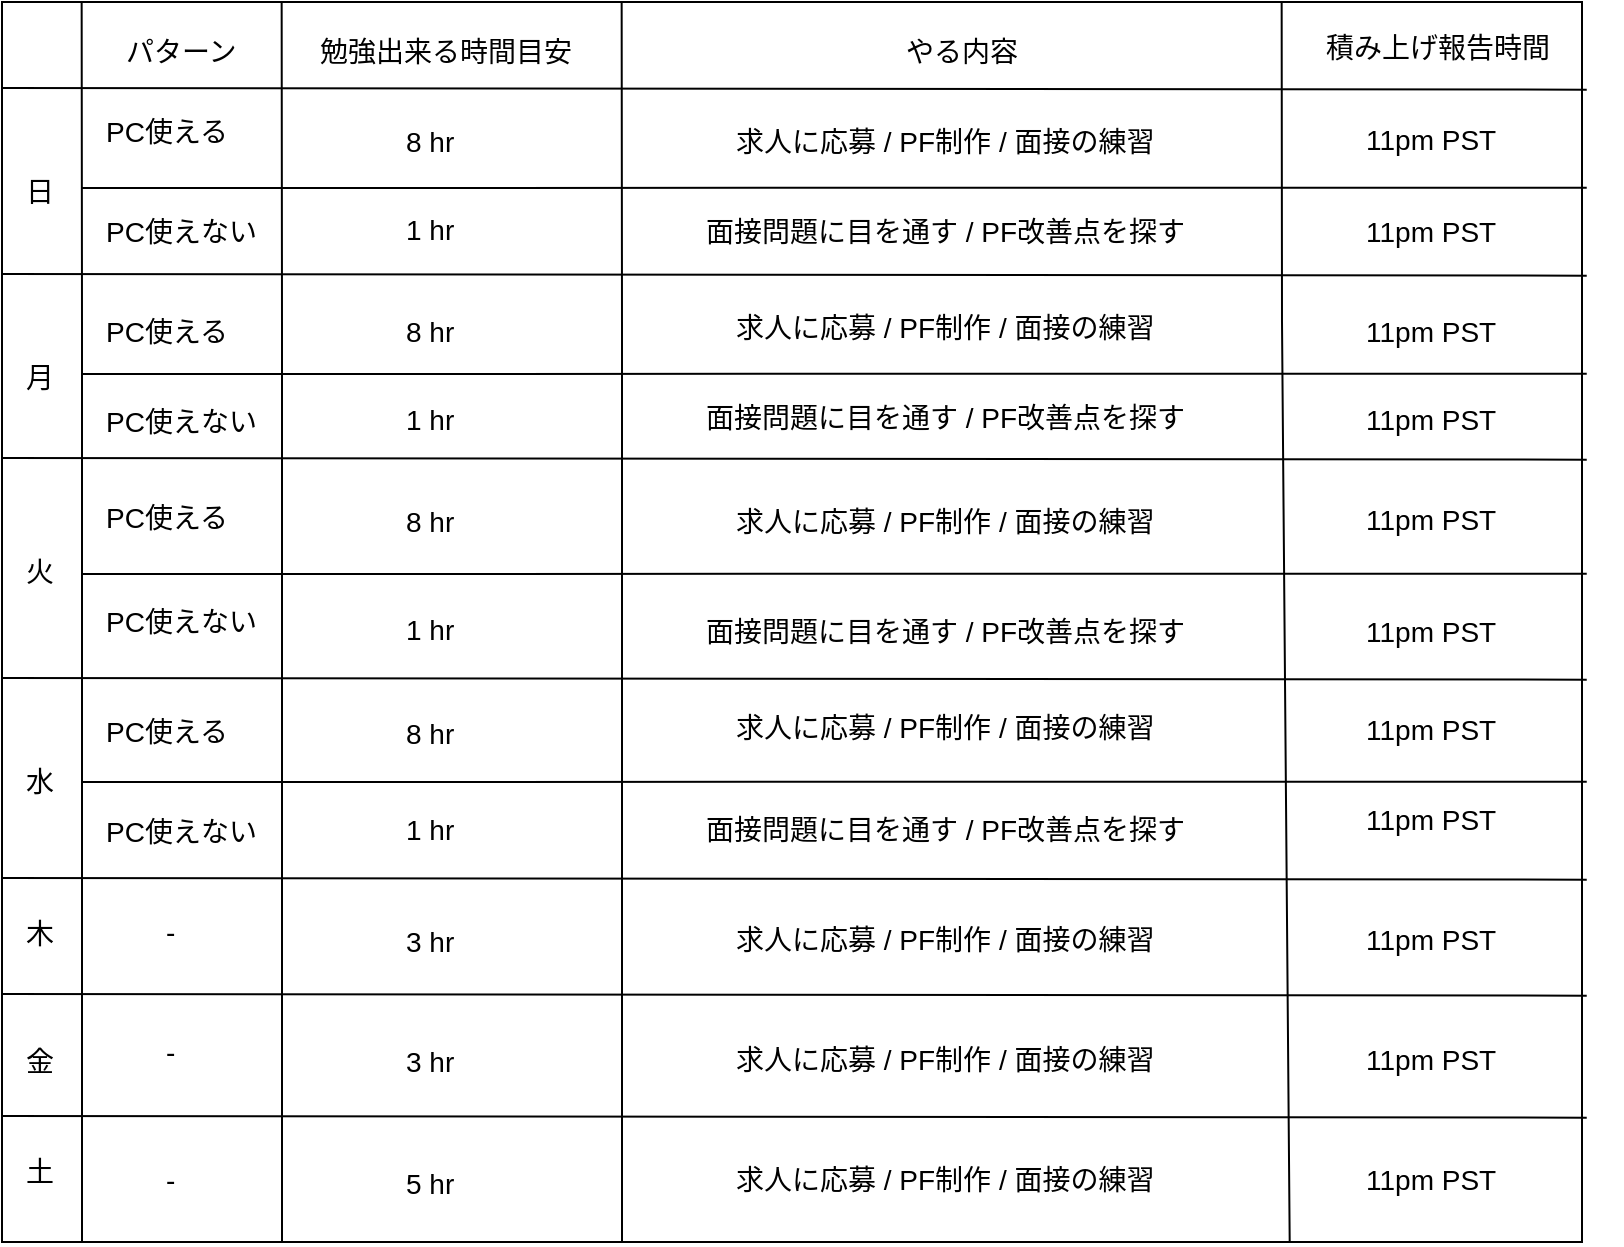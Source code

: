 <mxfile version="16.4.5" type="github" pages="2">
  <diagram id="sPEsnOo3S4FkvqUI1rY6" name="Page-1">
    <mxGraphModel dx="868" dy="450" grid="1" gridSize="10" guides="1" tooltips="1" connect="1" arrows="1" fold="1" page="1" pageScale="1" pageWidth="850" pageHeight="1100" math="0" shadow="0">
      <root>
        <mxCell id="0" />
        <mxCell id="1" parent="0" />
        <mxCell id="ghJ-c5clW2DO1FqXFr9V-23" value="" style="rounded=0;whiteSpace=wrap;html=1;fontSize=14;" vertex="1" parent="1">
          <mxGeometry x="30" y="30" width="790" height="620" as="geometry" />
        </mxCell>
        <mxCell id="ghJ-c5clW2DO1FqXFr9V-1" value="月" style="text;html=1;strokeColor=none;fillColor=none;align=left;verticalAlign=middle;whiteSpace=wrap;rounded=0;fontSize=14;" vertex="1" parent="1">
          <mxGeometry x="40" y="203" width="90" height="30" as="geometry" />
        </mxCell>
        <mxCell id="ghJ-c5clW2DO1FqXFr9V-2" value="PC使える" style="text;html=1;strokeColor=none;fillColor=none;align=left;verticalAlign=middle;whiteSpace=wrap;rounded=0;fontSize=14;" vertex="1" parent="1">
          <mxGeometry x="80" y="180" width="190" height="30" as="geometry" />
        </mxCell>
        <mxCell id="ghJ-c5clW2DO1FqXFr9V-3" value="PC使えない" style="text;html=1;strokeColor=none;fillColor=none;align=left;verticalAlign=middle;whiteSpace=wrap;rounded=0;fontSize=14;" vertex="1" parent="1">
          <mxGeometry x="80" y="225" width="190" height="30" as="geometry" />
        </mxCell>
        <mxCell id="ghJ-c5clW2DO1FqXFr9V-4" value="日" style="text;html=1;strokeColor=none;fillColor=none;align=left;verticalAlign=middle;whiteSpace=wrap;rounded=0;fontSize=14;" vertex="1" parent="1">
          <mxGeometry x="40" y="110" width="90" height="30" as="geometry" />
        </mxCell>
        <mxCell id="ghJ-c5clW2DO1FqXFr9V-5" value="PC使える" style="text;html=1;strokeColor=none;fillColor=none;align=left;verticalAlign=middle;whiteSpace=wrap;rounded=0;fontSize=14;" vertex="1" parent="1">
          <mxGeometry x="80" y="80" width="190" height="30" as="geometry" />
        </mxCell>
        <mxCell id="ghJ-c5clW2DO1FqXFr9V-6" value="PC使えない" style="text;html=1;strokeColor=none;fillColor=none;align=left;verticalAlign=middle;whiteSpace=wrap;rounded=0;fontSize=14;" vertex="1" parent="1">
          <mxGeometry x="80" y="130" width="190" height="30" as="geometry" />
        </mxCell>
        <mxCell id="ghJ-c5clW2DO1FqXFr9V-7" value="水" style="text;html=1;strokeColor=none;fillColor=none;align=left;verticalAlign=middle;whiteSpace=wrap;rounded=0;fontSize=14;" vertex="1" parent="1">
          <mxGeometry x="40" y="405" width="90" height="30" as="geometry" />
        </mxCell>
        <mxCell id="ghJ-c5clW2DO1FqXFr9V-10" value="火" style="text;html=1;strokeColor=none;fillColor=none;align=left;verticalAlign=middle;whiteSpace=wrap;rounded=0;fontSize=14;" vertex="1" parent="1">
          <mxGeometry x="40" y="300" width="90" height="30" as="geometry" />
        </mxCell>
        <mxCell id="ghJ-c5clW2DO1FqXFr9V-13" value="木" style="text;html=1;strokeColor=none;fillColor=none;align=left;verticalAlign=middle;whiteSpace=wrap;rounded=0;fontSize=14;" vertex="1" parent="1">
          <mxGeometry x="40" y="481" width="90" height="30" as="geometry" />
        </mxCell>
        <mxCell id="ghJ-c5clW2DO1FqXFr9V-16" value="金" style="text;html=1;strokeColor=none;fillColor=none;align=left;verticalAlign=middle;whiteSpace=wrap;rounded=0;fontSize=14;" vertex="1" parent="1">
          <mxGeometry x="40" y="545" width="90" height="30" as="geometry" />
        </mxCell>
        <mxCell id="ghJ-c5clW2DO1FqXFr9V-17" value="-" style="text;html=1;strokeColor=none;fillColor=none;align=left;verticalAlign=middle;whiteSpace=wrap;rounded=0;fontSize=14;" vertex="1" parent="1">
          <mxGeometry x="110" y="540" width="40" height="30" as="geometry" />
        </mxCell>
        <mxCell id="ghJ-c5clW2DO1FqXFr9V-19" value="土" style="text;html=1;strokeColor=none;fillColor=none;align=left;verticalAlign=middle;whiteSpace=wrap;rounded=0;fontSize=14;" vertex="1" parent="1">
          <mxGeometry x="40" y="600" width="60" height="30" as="geometry" />
        </mxCell>
        <mxCell id="ghJ-c5clW2DO1FqXFr9V-22" value="勉強出来る時間目安" style="text;html=1;strokeColor=none;fillColor=none;align=left;verticalAlign=middle;whiteSpace=wrap;rounded=0;fontSize=14;" vertex="1" parent="1">
          <mxGeometry x="187" y="40" width="170" height="30" as="geometry" />
        </mxCell>
        <mxCell id="ghJ-c5clW2DO1FqXFr9V-24" value="積み上げ報告時間" style="text;html=1;strokeColor=none;fillColor=none;align=left;verticalAlign=middle;whiteSpace=wrap;rounded=0;fontSize=14;" vertex="1" parent="1">
          <mxGeometry x="690" y="38" width="130" height="30" as="geometry" />
        </mxCell>
        <mxCell id="ghJ-c5clW2DO1FqXFr9V-27" value="" style="endArrow=none;html=1;rounded=0;fontSize=14;entryX=0.077;entryY=0;entryDx=0;entryDy=0;entryPerimeter=0;" edge="1" parent="1">
          <mxGeometry width="50" height="50" relative="1" as="geometry">
            <mxPoint x="70" y="650" as="sourcePoint" />
            <mxPoint x="69.83" y="30" as="targetPoint" />
            <Array as="points">
              <mxPoint x="70" y="190" />
            </Array>
          </mxGeometry>
        </mxCell>
        <mxCell id="ghJ-c5clW2DO1FqXFr9V-28" value="" style="endArrow=none;html=1;rounded=0;fontSize=14;entryX=1.003;entryY=0.913;entryDx=0;entryDy=0;entryPerimeter=0;" edge="1" parent="1">
          <mxGeometry width="50" height="50" relative="1" as="geometry">
            <mxPoint x="30" y="587" as="sourcePoint" />
            <mxPoint x="822.37" y="587.84" as="targetPoint" />
          </mxGeometry>
        </mxCell>
        <mxCell id="ghJ-c5clW2DO1FqXFr9V-29" value="" style="endArrow=none;html=1;rounded=0;fontSize=14;entryX=1.003;entryY=0.913;entryDx=0;entryDy=0;entryPerimeter=0;" edge="1" parent="1">
          <mxGeometry width="50" height="50" relative="1" as="geometry">
            <mxPoint x="30" y="526" as="sourcePoint" />
            <mxPoint x="822.37" y="526.84" as="targetPoint" />
          </mxGeometry>
        </mxCell>
        <mxCell id="ghJ-c5clW2DO1FqXFr9V-30" value="" style="endArrow=none;html=1;rounded=0;fontSize=14;entryX=1.003;entryY=0.913;entryDx=0;entryDy=0;entryPerimeter=0;" edge="1" parent="1">
          <mxGeometry width="50" height="50" relative="1" as="geometry">
            <mxPoint x="30" y="468" as="sourcePoint" />
            <mxPoint x="822.37" y="468.84" as="targetPoint" />
          </mxGeometry>
        </mxCell>
        <mxCell id="ghJ-c5clW2DO1FqXFr9V-32" value="" style="endArrow=none;html=1;rounded=0;fontSize=14;entryX=0.077;entryY=0;entryDx=0;entryDy=0;entryPerimeter=0;" edge="1" parent="1">
          <mxGeometry width="50" height="50" relative="1" as="geometry">
            <mxPoint x="170" y="650" as="sourcePoint" />
            <mxPoint x="169.83" y="30" as="targetPoint" />
            <Array as="points">
              <mxPoint x="170" y="190" />
            </Array>
          </mxGeometry>
        </mxCell>
        <mxCell id="ghJ-c5clW2DO1FqXFr9V-33" value="" style="endArrow=none;html=1;rounded=0;fontSize=14;entryX=1.003;entryY=0.913;entryDx=0;entryDy=0;entryPerimeter=0;" edge="1" parent="1">
          <mxGeometry width="50" height="50" relative="1" as="geometry">
            <mxPoint x="30" y="368" as="sourcePoint" />
            <mxPoint x="822.37" y="368.84" as="targetPoint" />
          </mxGeometry>
        </mxCell>
        <mxCell id="ghJ-c5clW2DO1FqXFr9V-34" value="" style="endArrow=none;html=1;rounded=0;fontSize=14;entryX=1.003;entryY=0.913;entryDx=0;entryDy=0;entryPerimeter=0;" edge="1" parent="1">
          <mxGeometry width="50" height="50" relative="1" as="geometry">
            <mxPoint x="70" y="420" as="sourcePoint" />
            <mxPoint x="822.37" y="419.84" as="targetPoint" />
          </mxGeometry>
        </mxCell>
        <mxCell id="ghJ-c5clW2DO1FqXFr9V-35" value="" style="endArrow=none;html=1;rounded=0;fontSize=14;entryX=1.003;entryY=0.913;entryDx=0;entryDy=0;entryPerimeter=0;" edge="1" parent="1">
          <mxGeometry width="50" height="50" relative="1" as="geometry">
            <mxPoint x="30" y="258" as="sourcePoint" />
            <mxPoint x="822.37" y="258.84" as="targetPoint" />
          </mxGeometry>
        </mxCell>
        <mxCell id="ghJ-c5clW2DO1FqXFr9V-36" value="" style="endArrow=none;html=1;rounded=0;fontSize=14;entryX=1.003;entryY=0.913;entryDx=0;entryDy=0;entryPerimeter=0;" edge="1" parent="1">
          <mxGeometry width="50" height="50" relative="1" as="geometry">
            <mxPoint x="70" y="316" as="sourcePoint" />
            <mxPoint x="822.37" y="315.84" as="targetPoint" />
          </mxGeometry>
        </mxCell>
        <mxCell id="ghJ-c5clW2DO1FqXFr9V-37" value="" style="endArrow=none;html=1;rounded=0;fontSize=14;entryX=1.003;entryY=0.913;entryDx=0;entryDy=0;entryPerimeter=0;" edge="1" parent="1">
          <mxGeometry width="50" height="50" relative="1" as="geometry">
            <mxPoint x="30" y="166" as="sourcePoint" />
            <mxPoint x="822.37" y="166.84" as="targetPoint" />
          </mxGeometry>
        </mxCell>
        <mxCell id="ghJ-c5clW2DO1FqXFr9V-38" value="" style="endArrow=none;html=1;rounded=0;fontSize=14;entryX=1.003;entryY=0.913;entryDx=0;entryDy=0;entryPerimeter=0;" edge="1" parent="1">
          <mxGeometry width="50" height="50" relative="1" as="geometry">
            <mxPoint x="70" y="216" as="sourcePoint" />
            <mxPoint x="822.37" y="215.84" as="targetPoint" />
          </mxGeometry>
        </mxCell>
        <mxCell id="ghJ-c5clW2DO1FqXFr9V-39" value="" style="endArrow=none;html=1;rounded=0;fontSize=14;entryX=1.003;entryY=0.913;entryDx=0;entryDy=0;entryPerimeter=0;" edge="1" parent="1">
          <mxGeometry width="50" height="50" relative="1" as="geometry">
            <mxPoint x="30" y="73" as="sourcePoint" />
            <mxPoint x="822.37" y="73.84" as="targetPoint" />
          </mxGeometry>
        </mxCell>
        <mxCell id="ghJ-c5clW2DO1FqXFr9V-40" value="" style="endArrow=none;html=1;rounded=0;fontSize=14;entryX=1.003;entryY=0.913;entryDx=0;entryDy=0;entryPerimeter=0;" edge="1" parent="1">
          <mxGeometry width="50" height="50" relative="1" as="geometry">
            <mxPoint x="70" y="123" as="sourcePoint" />
            <mxPoint x="822.37" y="122.84" as="targetPoint" />
          </mxGeometry>
        </mxCell>
        <mxCell id="ghJ-c5clW2DO1FqXFr9V-41" value="パターン" style="text;html=1;strokeColor=none;fillColor=none;align=left;verticalAlign=middle;whiteSpace=wrap;rounded=0;fontSize=14;" vertex="1" parent="1">
          <mxGeometry x="90" y="40" width="170" height="30" as="geometry" />
        </mxCell>
        <mxCell id="ghJ-c5clW2DO1FqXFr9V-42" value="やる内容" style="text;html=1;strokeColor=none;fillColor=none;align=left;verticalAlign=middle;whiteSpace=wrap;rounded=0;fontSize=14;" vertex="1" parent="1">
          <mxGeometry x="480" y="40" width="70" height="30" as="geometry" />
        </mxCell>
        <mxCell id="ghJ-c5clW2DO1FqXFr9V-43" value="PC使える" style="text;html=1;strokeColor=none;fillColor=none;align=left;verticalAlign=middle;whiteSpace=wrap;rounded=0;fontSize=14;" vertex="1" parent="1">
          <mxGeometry x="80" y="273" width="190" height="30" as="geometry" />
        </mxCell>
        <mxCell id="ghJ-c5clW2DO1FqXFr9V-44" value="PC使えない" style="text;html=1;strokeColor=none;fillColor=none;align=left;verticalAlign=middle;whiteSpace=wrap;rounded=0;fontSize=14;" vertex="1" parent="1">
          <mxGeometry x="80" y="325" width="190" height="30" as="geometry" />
        </mxCell>
        <mxCell id="ghJ-c5clW2DO1FqXFr9V-45" value="PC使える" style="text;html=1;strokeColor=none;fillColor=none;align=left;verticalAlign=middle;whiteSpace=wrap;rounded=0;fontSize=14;" vertex="1" parent="1">
          <mxGeometry x="80" y="380" width="190" height="30" as="geometry" />
        </mxCell>
        <mxCell id="ghJ-c5clW2DO1FqXFr9V-46" value="PC使えない" style="text;html=1;strokeColor=none;fillColor=none;align=left;verticalAlign=middle;whiteSpace=wrap;rounded=0;fontSize=14;" vertex="1" parent="1">
          <mxGeometry x="80" y="430" width="190" height="30" as="geometry" />
        </mxCell>
        <mxCell id="ghJ-c5clW2DO1FqXFr9V-49" value="8 hr" style="text;html=1;strokeColor=none;fillColor=none;align=left;verticalAlign=middle;whiteSpace=wrap;rounded=0;fontSize=14;" vertex="1" parent="1">
          <mxGeometry x="230" y="85" width="40" height="30" as="geometry" />
        </mxCell>
        <mxCell id="ghJ-c5clW2DO1FqXFr9V-50" value="" style="endArrow=none;html=1;rounded=0;fontSize=14;entryX=0.077;entryY=0;entryDx=0;entryDy=0;entryPerimeter=0;" edge="1" parent="1">
          <mxGeometry width="50" height="50" relative="1" as="geometry">
            <mxPoint x="340" y="650" as="sourcePoint" />
            <mxPoint x="339.83" y="30" as="targetPoint" />
            <Array as="points">
              <mxPoint x="340" y="190" />
            </Array>
          </mxGeometry>
        </mxCell>
        <mxCell id="ghJ-c5clW2DO1FqXFr9V-51" value="" style="endArrow=none;html=1;rounded=0;fontSize=14;entryX=0.077;entryY=0;entryDx=0;entryDy=0;entryPerimeter=0;exitX=0.815;exitY=1;exitDx=0;exitDy=0;exitPerimeter=0;" edge="1" parent="1" source="ghJ-c5clW2DO1FqXFr9V-23">
          <mxGeometry width="50" height="50" relative="1" as="geometry">
            <mxPoint x="672.2" y="712.04" as="sourcePoint" />
            <mxPoint x="669.83" y="30" as="targetPoint" />
            <Array as="points">
              <mxPoint x="670" y="190" />
            </Array>
          </mxGeometry>
        </mxCell>
        <mxCell id="ghJ-c5clW2DO1FqXFr9V-52" value="-" style="text;html=1;strokeColor=none;fillColor=none;align=left;verticalAlign=middle;whiteSpace=wrap;rounded=0;fontSize=14;" vertex="1" parent="1">
          <mxGeometry x="110" y="604" width="40" height="30" as="geometry" />
        </mxCell>
        <mxCell id="ghJ-c5clW2DO1FqXFr9V-53" value="1 hr" style="text;html=1;strokeColor=none;fillColor=none;align=left;verticalAlign=middle;whiteSpace=wrap;rounded=0;fontSize=14;" vertex="1" parent="1">
          <mxGeometry x="230" y="129" width="63" height="30" as="geometry" />
        </mxCell>
        <mxCell id="ghJ-c5clW2DO1FqXFr9V-54" value="面接問題に目を通す / PF改善点を探す" style="text;html=1;strokeColor=none;fillColor=none;align=left;verticalAlign=middle;whiteSpace=wrap;rounded=0;fontSize=14;" vertex="1" parent="1">
          <mxGeometry x="380" y="130" width="290" height="30" as="geometry" />
        </mxCell>
        <mxCell id="qG7fFhTscXYjUNtS8mZS-1" value="3 hr" style="text;html=1;strokeColor=none;fillColor=none;align=left;verticalAlign=middle;whiteSpace=wrap;rounded=0;fontSize=14;" vertex="1" parent="1">
          <mxGeometry x="230" y="545" width="40" height="30" as="geometry" />
        </mxCell>
        <mxCell id="qG7fFhTscXYjUNtS8mZS-2" value="5 hr" style="text;html=1;strokeColor=none;fillColor=none;align=left;verticalAlign=middle;whiteSpace=wrap;rounded=0;fontSize=14;" vertex="1" parent="1">
          <mxGeometry x="230" y="606" width="40" height="30" as="geometry" />
        </mxCell>
        <mxCell id="qG7fFhTscXYjUNtS8mZS-3" value="-" style="text;html=1;strokeColor=none;fillColor=none;align=left;verticalAlign=middle;whiteSpace=wrap;rounded=0;fontSize=14;" vertex="1" parent="1">
          <mxGeometry x="110" y="480" width="40" height="30" as="geometry" />
        </mxCell>
        <mxCell id="qG7fFhTscXYjUNtS8mZS-4" value="3 hr" style="text;html=1;strokeColor=none;fillColor=none;align=left;verticalAlign=middle;whiteSpace=wrap;rounded=0;fontSize=14;" vertex="1" parent="1">
          <mxGeometry x="230" y="485" width="40" height="30" as="geometry" />
        </mxCell>
        <mxCell id="qG7fFhTscXYjUNtS8mZS-7" value="8 hr" style="text;html=1;strokeColor=none;fillColor=none;align=left;verticalAlign=middle;whiteSpace=wrap;rounded=0;fontSize=14;" vertex="1" parent="1">
          <mxGeometry x="230" y="381" width="50" height="30" as="geometry" />
        </mxCell>
        <mxCell id="qG7fFhTscXYjUNtS8mZS-9" value="8 hr" style="text;html=1;strokeColor=none;fillColor=none;align=left;verticalAlign=middle;whiteSpace=wrap;rounded=0;fontSize=14;" vertex="1" parent="1">
          <mxGeometry x="230" y="275" width="40" height="30" as="geometry" />
        </mxCell>
        <mxCell id="qG7fFhTscXYjUNtS8mZS-10" value="8 hr" style="text;html=1;strokeColor=none;fillColor=none;align=left;verticalAlign=middle;whiteSpace=wrap;rounded=0;fontSize=14;" vertex="1" parent="1">
          <mxGeometry x="230" y="180" width="70" height="30" as="geometry" />
        </mxCell>
        <mxCell id="qG7fFhTscXYjUNtS8mZS-14" value="面接問題に目を通す / PF改善点を探す" style="text;html=1;strokeColor=none;fillColor=none;align=left;verticalAlign=middle;whiteSpace=wrap;rounded=0;fontSize=14;" vertex="1" parent="1">
          <mxGeometry x="380" y="223" width="290" height="30" as="geometry" />
        </mxCell>
        <mxCell id="qG7fFhTscXYjUNtS8mZS-15" value="面接問題に目を通す / PF改善点を探す" style="text;html=1;strokeColor=none;fillColor=none;align=left;verticalAlign=middle;whiteSpace=wrap;rounded=0;fontSize=14;" vertex="1" parent="1">
          <mxGeometry x="380" y="429" width="290" height="30" as="geometry" />
        </mxCell>
        <mxCell id="qG7fFhTscXYjUNtS8mZS-16" value="面接問題に目を通す / PF改善点を探す" style="text;html=1;strokeColor=none;fillColor=none;align=left;verticalAlign=middle;whiteSpace=wrap;rounded=0;fontSize=14;" vertex="1" parent="1">
          <mxGeometry x="380" y="330" width="290" height="30" as="geometry" />
        </mxCell>
        <mxCell id="qG7fFhTscXYjUNtS8mZS-17" value="1 hr" style="text;html=1;strokeColor=none;fillColor=none;align=left;verticalAlign=middle;whiteSpace=wrap;rounded=0;fontSize=14;" vertex="1" parent="1">
          <mxGeometry x="230" y="224" width="63" height="30" as="geometry" />
        </mxCell>
        <mxCell id="qG7fFhTscXYjUNtS8mZS-18" value="1 hr" style="text;html=1;strokeColor=none;fillColor=none;align=left;verticalAlign=middle;whiteSpace=wrap;rounded=0;fontSize=14;" vertex="1" parent="1">
          <mxGeometry x="230" y="329" width="63" height="30" as="geometry" />
        </mxCell>
        <mxCell id="qG7fFhTscXYjUNtS8mZS-19" value="1 hr" style="text;html=1;strokeColor=none;fillColor=none;align=left;verticalAlign=middle;whiteSpace=wrap;rounded=0;fontSize=14;" vertex="1" parent="1">
          <mxGeometry x="230" y="429" width="63" height="30" as="geometry" />
        </mxCell>
        <mxCell id="qG7fFhTscXYjUNtS8mZS-20" value="求人に応募 / PF制作 / 面接の練習" style="text;html=1;strokeColor=none;fillColor=none;align=left;verticalAlign=middle;whiteSpace=wrap;rounded=0;fontSize=14;" vertex="1" parent="1">
          <mxGeometry x="395" y="85" width="290" height="30" as="geometry" />
        </mxCell>
        <mxCell id="qG7fFhTscXYjUNtS8mZS-21" value="求人に応募 / PF制作 / 面接の練習" style="text;html=1;strokeColor=none;fillColor=none;align=left;verticalAlign=middle;whiteSpace=wrap;rounded=0;fontSize=14;" vertex="1" parent="1">
          <mxGeometry x="395" y="178" width="290" height="30" as="geometry" />
        </mxCell>
        <mxCell id="qG7fFhTscXYjUNtS8mZS-22" value="求人に応募 / PF制作 / 面接の練習" style="text;html=1;strokeColor=none;fillColor=none;align=left;verticalAlign=middle;whiteSpace=wrap;rounded=0;fontSize=14;" vertex="1" parent="1">
          <mxGeometry x="395" y="378" width="290" height="30" as="geometry" />
        </mxCell>
        <mxCell id="qG7fFhTscXYjUNtS8mZS-23" value="求人に応募 / PF制作 / 面接の練習" style="text;html=1;strokeColor=none;fillColor=none;align=left;verticalAlign=middle;whiteSpace=wrap;rounded=0;fontSize=14;" vertex="1" parent="1">
          <mxGeometry x="395" y="275" width="290" height="30" as="geometry" />
        </mxCell>
        <mxCell id="qG7fFhTscXYjUNtS8mZS-24" value="求人に応募 / PF制作 / 面接の練習" style="text;html=1;strokeColor=none;fillColor=none;align=left;verticalAlign=middle;whiteSpace=wrap;rounded=0;fontSize=14;" vertex="1" parent="1">
          <mxGeometry x="395" y="484" width="290" height="30" as="geometry" />
        </mxCell>
        <mxCell id="qG7fFhTscXYjUNtS8mZS-25" value="求人に応募 / PF制作 / 面接の練習" style="text;html=1;strokeColor=none;fillColor=none;align=left;verticalAlign=middle;whiteSpace=wrap;rounded=0;fontSize=14;" vertex="1" parent="1">
          <mxGeometry x="395" y="544" width="290" height="30" as="geometry" />
        </mxCell>
        <mxCell id="qG7fFhTscXYjUNtS8mZS-26" value="求人に応募 / PF制作 / 面接の練習" style="text;html=1;strokeColor=none;fillColor=none;align=left;verticalAlign=middle;whiteSpace=wrap;rounded=0;fontSize=14;" vertex="1" parent="1">
          <mxGeometry x="395" y="604" width="290" height="30" as="geometry" />
        </mxCell>
        <mxCell id="qG7fFhTscXYjUNtS8mZS-27" value="11pm PST" style="text;html=1;strokeColor=none;fillColor=none;align=left;verticalAlign=middle;whiteSpace=wrap;rounded=0;fontSize=14;" vertex="1" parent="1">
          <mxGeometry x="710" y="604" width="130" height="30" as="geometry" />
        </mxCell>
        <mxCell id="qG7fFhTscXYjUNtS8mZS-28" value="11pm PST" style="text;html=1;strokeColor=none;fillColor=none;align=left;verticalAlign=middle;whiteSpace=wrap;rounded=0;fontSize=14;" vertex="1" parent="1">
          <mxGeometry x="710" y="544" width="130" height="30" as="geometry" />
        </mxCell>
        <mxCell id="qG7fFhTscXYjUNtS8mZS-29" value="11pm PST" style="text;html=1;strokeColor=none;fillColor=none;align=left;verticalAlign=middle;whiteSpace=wrap;rounded=0;fontSize=14;" vertex="1" parent="1">
          <mxGeometry x="710" y="424" width="130" height="30" as="geometry" />
        </mxCell>
        <mxCell id="qG7fFhTscXYjUNtS8mZS-30" value="11pm PST" style="text;html=1;strokeColor=none;fillColor=none;align=left;verticalAlign=middle;whiteSpace=wrap;rounded=0;fontSize=14;" vertex="1" parent="1">
          <mxGeometry x="710" y="484" width="130" height="30" as="geometry" />
        </mxCell>
        <mxCell id="qG7fFhTscXYjUNtS8mZS-31" value="11pm PST" style="text;html=1;strokeColor=none;fillColor=none;align=left;verticalAlign=middle;whiteSpace=wrap;rounded=0;fontSize=14;" vertex="1" parent="1">
          <mxGeometry x="710" y="224" width="130" height="30" as="geometry" />
        </mxCell>
        <mxCell id="qG7fFhTscXYjUNtS8mZS-32" value="11pm PST" style="text;html=1;strokeColor=none;fillColor=none;align=left;verticalAlign=middle;whiteSpace=wrap;rounded=0;fontSize=14;" vertex="1" parent="1">
          <mxGeometry x="710" y="274" width="130" height="30" as="geometry" />
        </mxCell>
        <mxCell id="qG7fFhTscXYjUNtS8mZS-33" value="11pm PST" style="text;html=1;strokeColor=none;fillColor=none;align=left;verticalAlign=middle;whiteSpace=wrap;rounded=0;fontSize=14;" vertex="1" parent="1">
          <mxGeometry x="710" y="330" width="130" height="30" as="geometry" />
        </mxCell>
        <mxCell id="qG7fFhTscXYjUNtS8mZS-34" value="11pm PST" style="text;html=1;strokeColor=none;fillColor=none;align=left;verticalAlign=middle;whiteSpace=wrap;rounded=0;fontSize=14;" vertex="1" parent="1">
          <mxGeometry x="710" y="379" width="130" height="30" as="geometry" />
        </mxCell>
        <mxCell id="qG7fFhTscXYjUNtS8mZS-35" value="11pm PST" style="text;html=1;strokeColor=none;fillColor=none;align=left;verticalAlign=middle;whiteSpace=wrap;rounded=0;fontSize=14;" vertex="1" parent="1">
          <mxGeometry x="710" y="84" width="130" height="30" as="geometry" />
        </mxCell>
        <mxCell id="qG7fFhTscXYjUNtS8mZS-36" value="11pm PST" style="text;html=1;strokeColor=none;fillColor=none;align=left;verticalAlign=middle;whiteSpace=wrap;rounded=0;fontSize=14;" vertex="1" parent="1">
          <mxGeometry x="710" y="130" width="130" height="30" as="geometry" />
        </mxCell>
        <mxCell id="qG7fFhTscXYjUNtS8mZS-37" value="11pm PST" style="text;html=1;strokeColor=none;fillColor=none;align=left;verticalAlign=middle;whiteSpace=wrap;rounded=0;fontSize=14;" vertex="1" parent="1">
          <mxGeometry x="710" y="180" width="130" height="30" as="geometry" />
        </mxCell>
      </root>
    </mxGraphModel>
  </diagram>
  <diagram id="gJp7gFeKUJizWZo3jCTc" name="時間割">
    <mxGraphModel dx="868" dy="450" grid="1" gridSize="10" guides="1" tooltips="1" connect="1" arrows="1" fold="1" page="1" pageScale="1" pageWidth="850" pageHeight="1100" math="0" shadow="0">
      <root>
        <mxCell id="fk46AB_Lf2DmTlYS0FyP-0" />
        <mxCell id="fk46AB_Lf2DmTlYS0FyP-1" parent="fk46AB_Lf2DmTlYS0FyP-0" />
        <mxCell id="GjS32kVjqf-9NNUyVHN9-0" value="" style="rounded=0;whiteSpace=wrap;html=1;fontSize=14;" vertex="1" parent="fk46AB_Lf2DmTlYS0FyP-1">
          <mxGeometry x="30" y="30" width="790" height="680" as="geometry" />
        </mxCell>
        <mxCell id="GjS32kVjqf-9NNUyVHN9-1" value="月" style="text;html=1;strokeColor=none;fillColor=none;align=left;verticalAlign=middle;whiteSpace=wrap;rounded=0;fontSize=14;" vertex="1" parent="fk46AB_Lf2DmTlYS0FyP-1">
          <mxGeometry x="40" y="180" width="90" height="30" as="geometry" />
        </mxCell>
        <mxCell id="GjS32kVjqf-9NNUyVHN9-2" value="PC使える" style="text;html=1;strokeColor=none;fillColor=none;align=left;verticalAlign=middle;whiteSpace=wrap;rounded=0;fontSize=14;" vertex="1" parent="fk46AB_Lf2DmTlYS0FyP-1">
          <mxGeometry x="80" y="180" width="190" height="30" as="geometry" />
        </mxCell>
        <mxCell id="GjS32kVjqf-9NNUyVHN9-3" value="PC使えない" style="text;html=1;strokeColor=none;fillColor=none;align=left;verticalAlign=middle;whiteSpace=wrap;rounded=0;fontSize=14;" vertex="1" parent="fk46AB_Lf2DmTlYS0FyP-1">
          <mxGeometry x="80" y="225" width="190" height="30" as="geometry" />
        </mxCell>
        <mxCell id="GjS32kVjqf-9NNUyVHN9-4" value="日" style="text;html=1;strokeColor=none;fillColor=none;align=left;verticalAlign=middle;whiteSpace=wrap;rounded=0;fontSize=14;" vertex="1" parent="fk46AB_Lf2DmTlYS0FyP-1">
          <mxGeometry x="40" y="80" width="90" height="30" as="geometry" />
        </mxCell>
        <mxCell id="GjS32kVjqf-9NNUyVHN9-5" value="PC使える" style="text;html=1;strokeColor=none;fillColor=none;align=left;verticalAlign=middle;whiteSpace=wrap;rounded=0;fontSize=14;" vertex="1" parent="fk46AB_Lf2DmTlYS0FyP-1">
          <mxGeometry x="80" y="80" width="190" height="30" as="geometry" />
        </mxCell>
        <mxCell id="GjS32kVjqf-9NNUyVHN9-6" value="PC使えない" style="text;html=1;strokeColor=none;fillColor=none;align=left;verticalAlign=middle;whiteSpace=wrap;rounded=0;fontSize=14;" vertex="1" parent="fk46AB_Lf2DmTlYS0FyP-1">
          <mxGeometry x="80" y="130" width="190" height="30" as="geometry" />
        </mxCell>
        <mxCell id="GjS32kVjqf-9NNUyVHN9-7" value="水" style="text;html=1;strokeColor=none;fillColor=none;align=left;verticalAlign=middle;whiteSpace=wrap;rounded=0;fontSize=14;" vertex="1" parent="fk46AB_Lf2DmTlYS0FyP-1">
          <mxGeometry x="40" y="380" width="90" height="30" as="geometry" />
        </mxCell>
        <mxCell id="GjS32kVjqf-9NNUyVHN9-8" value="火" style="text;html=1;strokeColor=none;fillColor=none;align=left;verticalAlign=middle;whiteSpace=wrap;rounded=0;fontSize=14;" vertex="1" parent="fk46AB_Lf2DmTlYS0FyP-1">
          <mxGeometry x="40" y="280" width="90" height="30" as="geometry" />
        </mxCell>
        <mxCell id="GjS32kVjqf-9NNUyVHN9-9" value="木" style="text;html=1;strokeColor=none;fillColor=none;align=left;verticalAlign=middle;whiteSpace=wrap;rounded=0;fontSize=14;" vertex="1" parent="fk46AB_Lf2DmTlYS0FyP-1">
          <mxGeometry x="40" y="517" width="90" height="30" as="geometry" />
        </mxCell>
        <mxCell id="GjS32kVjqf-9NNUyVHN9-10" value="金" style="text;html=1;strokeColor=none;fillColor=none;align=left;verticalAlign=middle;whiteSpace=wrap;rounded=0;fontSize=14;" vertex="1" parent="fk46AB_Lf2DmTlYS0FyP-1">
          <mxGeometry x="40" y="590" width="90" height="30" as="geometry" />
        </mxCell>
        <mxCell id="GjS32kVjqf-9NNUyVHN9-11" value="-" style="text;html=1;strokeColor=none;fillColor=none;align=left;verticalAlign=middle;whiteSpace=wrap;rounded=0;fontSize=14;" vertex="1" parent="fk46AB_Lf2DmTlYS0FyP-1">
          <mxGeometry x="110" y="590" width="40" height="30" as="geometry" />
        </mxCell>
        <mxCell id="GjS32kVjqf-9NNUyVHN9-12" value="土" style="text;html=1;strokeColor=none;fillColor=none;align=left;verticalAlign=middle;whiteSpace=wrap;rounded=0;fontSize=14;" vertex="1" parent="fk46AB_Lf2DmTlYS0FyP-1">
          <mxGeometry x="40" y="660" width="90" height="30" as="geometry" />
        </mxCell>
        <mxCell id="GjS32kVjqf-9NNUyVHN9-13" value="勉強出来る時間最大" style="text;html=1;strokeColor=none;fillColor=none;align=left;verticalAlign=middle;whiteSpace=wrap;rounded=0;fontSize=14;" vertex="1" parent="fk46AB_Lf2DmTlYS0FyP-1">
          <mxGeometry x="190" y="40" width="170" height="30" as="geometry" />
        </mxCell>
        <mxCell id="GjS32kVjqf-9NNUyVHN9-15" value="" style="endArrow=none;html=1;rounded=0;fontSize=14;entryX=0.077;entryY=0;entryDx=0;entryDy=0;entryPerimeter=0;exitX=0.08;exitY=1.003;exitDx=0;exitDy=0;exitPerimeter=0;" edge="1" parent="fk46AB_Lf2DmTlYS0FyP-1">
          <mxGeometry width="50" height="50" relative="1" as="geometry">
            <mxPoint x="72.2" y="712.04" as="sourcePoint" />
            <mxPoint x="69.83" y="30" as="targetPoint" />
            <Array as="points">
              <mxPoint x="70" y="190" />
            </Array>
          </mxGeometry>
        </mxCell>
        <mxCell id="GjS32kVjqf-9NNUyVHN9-16" value="" style="endArrow=none;html=1;rounded=0;fontSize=14;entryX=1.003;entryY=0.913;entryDx=0;entryDy=0;entryPerimeter=0;" edge="1" parent="fk46AB_Lf2DmTlYS0FyP-1">
          <mxGeometry width="50" height="50" relative="1" as="geometry">
            <mxPoint x="30" y="638" as="sourcePoint" />
            <mxPoint x="822.37" y="638.84" as="targetPoint" />
          </mxGeometry>
        </mxCell>
        <mxCell id="GjS32kVjqf-9NNUyVHN9-17" value="" style="endArrow=none;html=1;rounded=0;fontSize=14;entryX=1.003;entryY=0.913;entryDx=0;entryDy=0;entryPerimeter=0;" edge="1" parent="fk46AB_Lf2DmTlYS0FyP-1">
          <mxGeometry width="50" height="50" relative="1" as="geometry">
            <mxPoint x="30" y="578" as="sourcePoint" />
            <mxPoint x="822.37" y="578.84" as="targetPoint" />
          </mxGeometry>
        </mxCell>
        <mxCell id="GjS32kVjqf-9NNUyVHN9-18" value="" style="endArrow=none;html=1;rounded=0;fontSize=14;entryX=1.003;entryY=0.913;entryDx=0;entryDy=0;entryPerimeter=0;" edge="1" parent="fk46AB_Lf2DmTlYS0FyP-1">
          <mxGeometry width="50" height="50" relative="1" as="geometry">
            <mxPoint x="30" y="468" as="sourcePoint" />
            <mxPoint x="822.37" y="468.84" as="targetPoint" />
          </mxGeometry>
        </mxCell>
        <mxCell id="GjS32kVjqf-9NNUyVHN9-19" value="" style="endArrow=none;html=1;rounded=0;fontSize=14;entryX=1.003;entryY=0.913;entryDx=0;entryDy=0;entryPerimeter=0;" edge="1" parent="fk46AB_Lf2DmTlYS0FyP-1">
          <mxGeometry width="50" height="50" relative="1" as="geometry">
            <mxPoint x="70" y="525" as="sourcePoint" />
            <mxPoint x="822.37" y="524.84" as="targetPoint" />
          </mxGeometry>
        </mxCell>
        <mxCell id="GjS32kVjqf-9NNUyVHN9-20" value="" style="endArrow=none;html=1;rounded=0;fontSize=14;entryX=0.077;entryY=0;entryDx=0;entryDy=0;entryPerimeter=0;exitX=0.08;exitY=1.003;exitDx=0;exitDy=0;exitPerimeter=0;" edge="1" parent="fk46AB_Lf2DmTlYS0FyP-1">
          <mxGeometry width="50" height="50" relative="1" as="geometry">
            <mxPoint x="172.2" y="712.04" as="sourcePoint" />
            <mxPoint x="169.83" y="30" as="targetPoint" />
            <Array as="points">
              <mxPoint x="170" y="190" />
            </Array>
          </mxGeometry>
        </mxCell>
        <mxCell id="GjS32kVjqf-9NNUyVHN9-21" value="" style="endArrow=none;html=1;rounded=0;fontSize=14;entryX=1.003;entryY=0.913;entryDx=0;entryDy=0;entryPerimeter=0;" edge="1" parent="fk46AB_Lf2DmTlYS0FyP-1">
          <mxGeometry width="50" height="50" relative="1" as="geometry">
            <mxPoint x="30" y="368" as="sourcePoint" />
            <mxPoint x="822.37" y="368.84" as="targetPoint" />
          </mxGeometry>
        </mxCell>
        <mxCell id="GjS32kVjqf-9NNUyVHN9-22" value="" style="endArrow=none;html=1;rounded=0;fontSize=14;entryX=1.003;entryY=0.913;entryDx=0;entryDy=0;entryPerimeter=0;" edge="1" parent="fk46AB_Lf2DmTlYS0FyP-1">
          <mxGeometry width="50" height="50" relative="1" as="geometry">
            <mxPoint x="70" y="420" as="sourcePoint" />
            <mxPoint x="822.37" y="419.84" as="targetPoint" />
          </mxGeometry>
        </mxCell>
        <mxCell id="GjS32kVjqf-9NNUyVHN9-23" value="" style="endArrow=none;html=1;rounded=0;fontSize=14;entryX=1.003;entryY=0.913;entryDx=0;entryDy=0;entryPerimeter=0;" edge="1" parent="fk46AB_Lf2DmTlYS0FyP-1">
          <mxGeometry width="50" height="50" relative="1" as="geometry">
            <mxPoint x="30" y="258" as="sourcePoint" />
            <mxPoint x="822.37" y="258.84" as="targetPoint" />
          </mxGeometry>
        </mxCell>
        <mxCell id="GjS32kVjqf-9NNUyVHN9-24" value="" style="endArrow=none;html=1;rounded=0;fontSize=14;entryX=1.003;entryY=0.913;entryDx=0;entryDy=0;entryPerimeter=0;" edge="1" parent="fk46AB_Lf2DmTlYS0FyP-1">
          <mxGeometry width="50" height="50" relative="1" as="geometry">
            <mxPoint x="70" y="316" as="sourcePoint" />
            <mxPoint x="822.37" y="315.84" as="targetPoint" />
          </mxGeometry>
        </mxCell>
        <mxCell id="GjS32kVjqf-9NNUyVHN9-25" value="" style="endArrow=none;html=1;rounded=0;fontSize=14;entryX=1.003;entryY=0.913;entryDx=0;entryDy=0;entryPerimeter=0;" edge="1" parent="fk46AB_Lf2DmTlYS0FyP-1">
          <mxGeometry width="50" height="50" relative="1" as="geometry">
            <mxPoint x="30" y="166" as="sourcePoint" />
            <mxPoint x="822.37" y="166.84" as="targetPoint" />
          </mxGeometry>
        </mxCell>
        <mxCell id="GjS32kVjqf-9NNUyVHN9-26" value="" style="endArrow=none;html=1;rounded=0;fontSize=14;entryX=1.003;entryY=0.913;entryDx=0;entryDy=0;entryPerimeter=0;" edge="1" parent="fk46AB_Lf2DmTlYS0FyP-1">
          <mxGeometry width="50" height="50" relative="1" as="geometry">
            <mxPoint x="70" y="216" as="sourcePoint" />
            <mxPoint x="822.37" y="215.84" as="targetPoint" />
          </mxGeometry>
        </mxCell>
        <mxCell id="GjS32kVjqf-9NNUyVHN9-27" value="" style="endArrow=none;html=1;rounded=0;fontSize=14;entryX=1.003;entryY=0.913;entryDx=0;entryDy=0;entryPerimeter=0;" edge="1" parent="fk46AB_Lf2DmTlYS0FyP-1">
          <mxGeometry width="50" height="50" relative="1" as="geometry">
            <mxPoint x="30" y="73" as="sourcePoint" />
            <mxPoint x="822.37" y="73.84" as="targetPoint" />
          </mxGeometry>
        </mxCell>
        <mxCell id="GjS32kVjqf-9NNUyVHN9-28" value="" style="endArrow=none;html=1;rounded=0;fontSize=14;entryX=1.003;entryY=0.913;entryDx=0;entryDy=0;entryPerimeter=0;" edge="1" parent="fk46AB_Lf2DmTlYS0FyP-1">
          <mxGeometry width="50" height="50" relative="1" as="geometry">
            <mxPoint x="70" y="123" as="sourcePoint" />
            <mxPoint x="822.37" y="122.84" as="targetPoint" />
          </mxGeometry>
        </mxCell>
        <mxCell id="GjS32kVjqf-9NNUyVHN9-29" value="パターン" style="text;html=1;strokeColor=none;fillColor=none;align=left;verticalAlign=middle;whiteSpace=wrap;rounded=0;fontSize=14;" vertex="1" parent="fk46AB_Lf2DmTlYS0FyP-1">
          <mxGeometry x="90" y="40" width="170" height="30" as="geometry" />
        </mxCell>
        <mxCell id="GjS32kVjqf-9NNUyVHN9-30" value="やる内容" style="text;html=1;strokeColor=none;fillColor=none;align=left;verticalAlign=middle;whiteSpace=wrap;rounded=0;fontSize=14;" vertex="1" parent="fk46AB_Lf2DmTlYS0FyP-1">
          <mxGeometry x="480" y="40" width="70" height="30" as="geometry" />
        </mxCell>
        <mxCell id="GjS32kVjqf-9NNUyVHN9-31" value="PC使える" style="text;html=1;strokeColor=none;fillColor=none;align=left;verticalAlign=middle;whiteSpace=wrap;rounded=0;fontSize=14;" vertex="1" parent="fk46AB_Lf2DmTlYS0FyP-1">
          <mxGeometry x="80" y="273" width="190" height="30" as="geometry" />
        </mxCell>
        <mxCell id="GjS32kVjqf-9NNUyVHN9-32" value="PC使えない" style="text;html=1;strokeColor=none;fillColor=none;align=left;verticalAlign=middle;whiteSpace=wrap;rounded=0;fontSize=14;" vertex="1" parent="fk46AB_Lf2DmTlYS0FyP-1">
          <mxGeometry x="80" y="325" width="190" height="30" as="geometry" />
        </mxCell>
        <mxCell id="GjS32kVjqf-9NNUyVHN9-33" value="PC使える" style="text;html=1;strokeColor=none;fillColor=none;align=left;verticalAlign=middle;whiteSpace=wrap;rounded=0;fontSize=14;" vertex="1" parent="fk46AB_Lf2DmTlYS0FyP-1">
          <mxGeometry x="80" y="380" width="190" height="30" as="geometry" />
        </mxCell>
        <mxCell id="GjS32kVjqf-9NNUyVHN9-34" value="PC使えない" style="text;html=1;strokeColor=none;fillColor=none;align=left;verticalAlign=middle;whiteSpace=wrap;rounded=0;fontSize=14;" vertex="1" parent="fk46AB_Lf2DmTlYS0FyP-1">
          <mxGeometry x="80" y="430" width="190" height="30" as="geometry" />
        </mxCell>
        <mxCell id="GjS32kVjqf-9NNUyVHN9-35" value="PC使える" style="text;html=1;strokeColor=none;fillColor=none;align=left;verticalAlign=middle;whiteSpace=wrap;rounded=0;fontSize=14;" vertex="1" parent="fk46AB_Lf2DmTlYS0FyP-1">
          <mxGeometry x="80" y="482" width="190" height="30" as="geometry" />
        </mxCell>
        <mxCell id="GjS32kVjqf-9NNUyVHN9-36" value="PC使えない" style="text;html=1;strokeColor=none;fillColor=none;align=left;verticalAlign=middle;whiteSpace=wrap;rounded=0;fontSize=14;" vertex="1" parent="fk46AB_Lf2DmTlYS0FyP-1">
          <mxGeometry x="80" y="535" width="190" height="30" as="geometry" />
        </mxCell>
        <mxCell id="GjS32kVjqf-9NNUyVHN9-37" value="8hr" style="text;html=1;strokeColor=none;fillColor=none;align=left;verticalAlign=middle;whiteSpace=wrap;rounded=0;fontSize=14;" vertex="1" parent="fk46AB_Lf2DmTlYS0FyP-1">
          <mxGeometry x="230" y="85" width="20" height="30" as="geometry" />
        </mxCell>
        <mxCell id="GjS32kVjqf-9NNUyVHN9-38" value="" style="endArrow=none;html=1;rounded=0;fontSize=14;entryX=0.077;entryY=0;entryDx=0;entryDy=0;entryPerimeter=0;exitX=0.08;exitY=1.003;exitDx=0;exitDy=0;exitPerimeter=0;" edge="1" parent="fk46AB_Lf2DmTlYS0FyP-1">
          <mxGeometry width="50" height="50" relative="1" as="geometry">
            <mxPoint x="342.2" y="712.04" as="sourcePoint" />
            <mxPoint x="339.83" y="30" as="targetPoint" />
            <Array as="points">
              <mxPoint x="340" y="190" />
            </Array>
          </mxGeometry>
        </mxCell>
        <mxCell id="GjS32kVjqf-9NNUyVHN9-39" value="" style="endArrow=none;html=1;rounded=0;fontSize=14;entryX=0.077;entryY=0;entryDx=0;entryDy=0;entryPerimeter=0;exitX=0.08;exitY=1.003;exitDx=0;exitDy=0;exitPerimeter=0;" edge="1" parent="fk46AB_Lf2DmTlYS0FyP-1">
          <mxGeometry width="50" height="50" relative="1" as="geometry">
            <mxPoint x="672.2" y="712.04" as="sourcePoint" />
            <mxPoint x="669.83" y="30" as="targetPoint" />
            <Array as="points">
              <mxPoint x="670" y="190" />
            </Array>
          </mxGeometry>
        </mxCell>
        <mxCell id="GjS32kVjqf-9NNUyVHN9-40" value="-" style="text;html=1;strokeColor=none;fillColor=none;align=left;verticalAlign=middle;whiteSpace=wrap;rounded=0;fontSize=14;" vertex="1" parent="fk46AB_Lf2DmTlYS0FyP-1">
          <mxGeometry x="110" y="660" width="40" height="30" as="geometry" />
        </mxCell>
        <mxCell id="GjS32kVjqf-9NNUyVHN9-41" value="10m" style="text;html=1;strokeColor=none;fillColor=none;align=left;verticalAlign=middle;whiteSpace=wrap;rounded=0;fontSize=14;" vertex="1" parent="fk46AB_Lf2DmTlYS0FyP-1">
          <mxGeometry x="227" y="135" width="20" height="30" as="geometry" />
        </mxCell>
        <mxCell id="GjS32kVjqf-9NNUyVHN9-42" value="アプリ作る" style="text;html=1;strokeColor=none;fillColor=none;align=left;verticalAlign=middle;whiteSpace=wrap;rounded=0;fontSize=14;" vertex="1" parent="fk46AB_Lf2DmTlYS0FyP-1">
          <mxGeometry x="480" y="130" width="100" height="30" as="geometry" />
        </mxCell>
      </root>
    </mxGraphModel>
  </diagram>
</mxfile>
